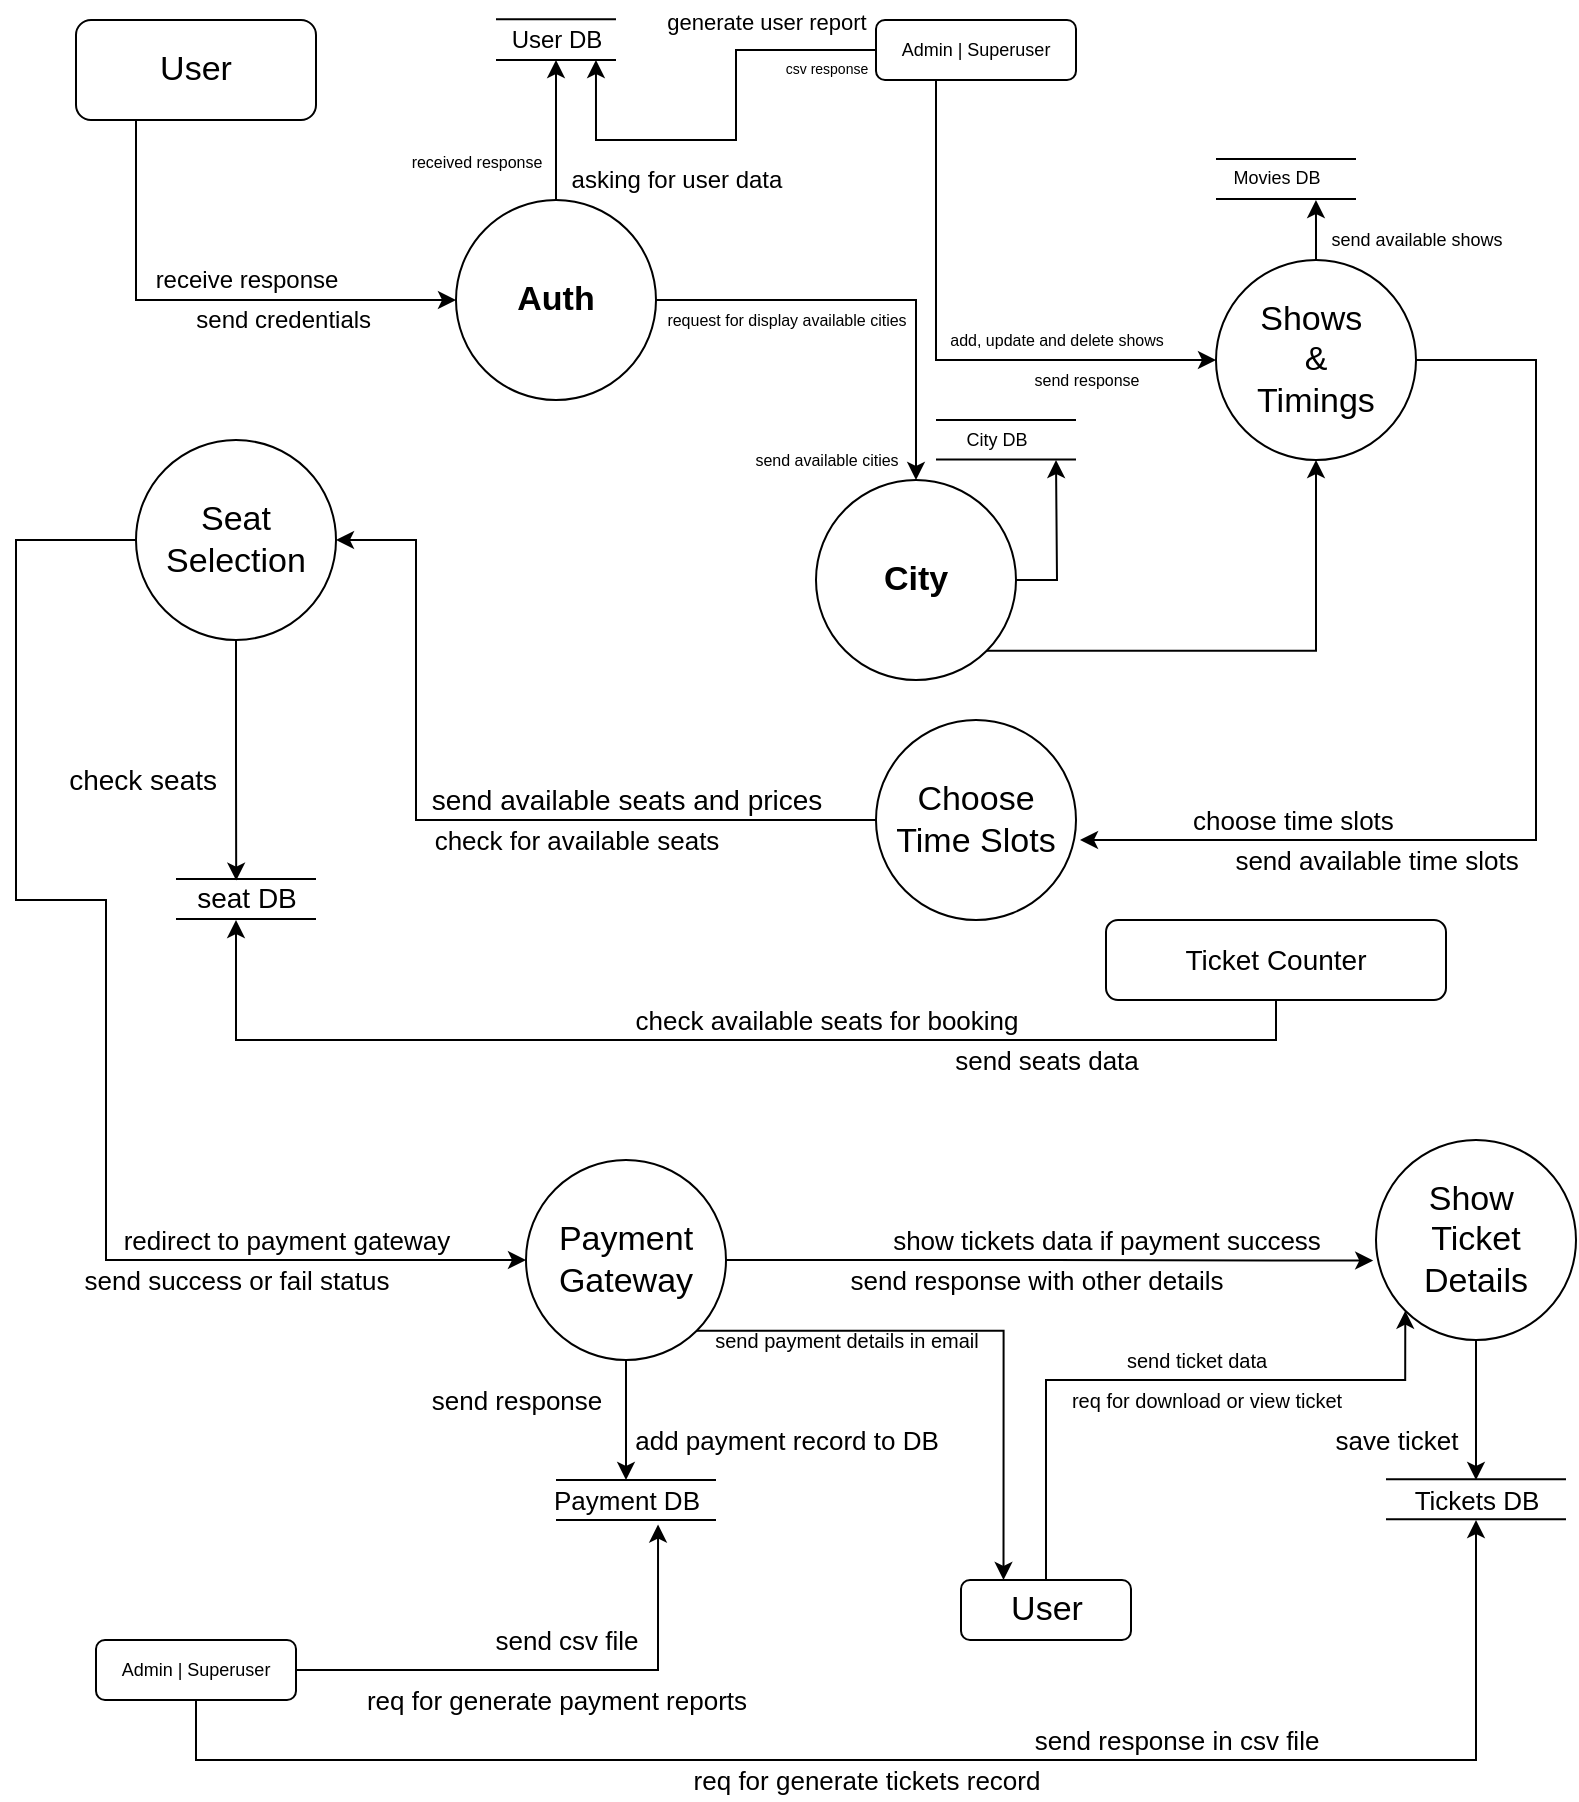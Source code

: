 <mxfile version="17.2.4" type="github">
  <diagram id="ON_uFstYy1kafic6odtV" name="Page-1">
    <mxGraphModel dx="1738" dy="1040" grid="1" gridSize="10" guides="1" tooltips="1" connect="1" arrows="1" fold="1" page="1" pageScale="1" pageWidth="850" pageHeight="1100" math="0" shadow="0">
      <root>
        <mxCell id="0" />
        <mxCell id="1" parent="0" />
        <mxCell id="_phNsCbLZBcsNUAs6Ilp-49" style="edgeStyle=orthogonalEdgeStyle;rounded=0;orthogonalLoop=1;jettySize=auto;html=1;entryX=0;entryY=0.5;entryDx=0;entryDy=0;exitX=0.25;exitY=1;exitDx=0;exitDy=0;" edge="1" parent="1" source="_phNsCbLZBcsNUAs6Ilp-46" target="_phNsCbLZBcsNUAs6Ilp-48">
          <mxGeometry relative="1" as="geometry" />
        </mxCell>
        <mxCell id="_phNsCbLZBcsNUAs6Ilp-46" value="User" style="rounded=1;whiteSpace=wrap;html=1;fontSize=17;" vertex="1" parent="1">
          <mxGeometry x="80" y="90" width="120" height="50" as="geometry" />
        </mxCell>
        <mxCell id="_phNsCbLZBcsNUAs6Ilp-57" value="" style="edgeStyle=orthogonalEdgeStyle;rounded=0;orthogonalLoop=1;jettySize=auto;html=1;" edge="1" parent="1" source="_phNsCbLZBcsNUAs6Ilp-48" target="_phNsCbLZBcsNUAs6Ilp-55">
          <mxGeometry relative="1" as="geometry" />
        </mxCell>
        <mxCell id="_phNsCbLZBcsNUAs6Ilp-60" style="edgeStyle=orthogonalEdgeStyle;rounded=0;orthogonalLoop=1;jettySize=auto;html=1;fontSize=8;" edge="1" parent="1" source="_phNsCbLZBcsNUAs6Ilp-48" target="_phNsCbLZBcsNUAs6Ilp-52">
          <mxGeometry relative="1" as="geometry" />
        </mxCell>
        <mxCell id="_phNsCbLZBcsNUAs6Ilp-48" value="&lt;font style=&quot;font-size: 17px&quot;&gt;&lt;b&gt;Auth&lt;/b&gt;&lt;br&gt;&lt;/font&gt;" style="ellipse;whiteSpace=wrap;html=1;aspect=fixed;" vertex="1" parent="1">
          <mxGeometry x="270" y="180" width="100" height="100" as="geometry" />
        </mxCell>
        <mxCell id="_phNsCbLZBcsNUAs6Ilp-50" value="send credentials&amp;nbsp;" style="text;html=1;align=center;verticalAlign=middle;resizable=0;points=[];autosize=1;strokeColor=none;fillColor=none;" vertex="1" parent="1">
          <mxGeometry x="130" y="230" width="110" height="20" as="geometry" />
        </mxCell>
        <mxCell id="_phNsCbLZBcsNUAs6Ilp-51" value="receive response" style="text;html=1;align=center;verticalAlign=middle;resizable=0;points=[];autosize=1;strokeColor=none;fillColor=none;" vertex="1" parent="1">
          <mxGeometry x="110" y="210" width="110" height="20" as="geometry" />
        </mxCell>
        <mxCell id="_phNsCbLZBcsNUAs6Ilp-70" style="edgeStyle=orthogonalEdgeStyle;rounded=0;orthogonalLoop=1;jettySize=auto;html=1;fontSize=9;" edge="1" parent="1" source="_phNsCbLZBcsNUAs6Ilp-52">
          <mxGeometry relative="1" as="geometry">
            <mxPoint x="570" y="310" as="targetPoint" />
          </mxGeometry>
        </mxCell>
        <mxCell id="_phNsCbLZBcsNUAs6Ilp-73" style="edgeStyle=orthogonalEdgeStyle;rounded=0;orthogonalLoop=1;jettySize=auto;html=1;exitX=1;exitY=1;exitDx=0;exitDy=0;entryX=0.5;entryY=1;entryDx=0;entryDy=0;fontSize=9;" edge="1" parent="1" source="_phNsCbLZBcsNUAs6Ilp-52" target="_phNsCbLZBcsNUAs6Ilp-72">
          <mxGeometry relative="1" as="geometry" />
        </mxCell>
        <mxCell id="_phNsCbLZBcsNUAs6Ilp-52" value="&lt;font style=&quot;font-size: 17px&quot;&gt;&lt;b&gt;City&lt;/b&gt;&lt;br&gt;&lt;/font&gt;" style="ellipse;whiteSpace=wrap;html=1;aspect=fixed;" vertex="1" parent="1">
          <mxGeometry x="450" y="320" width="100" height="100" as="geometry" />
        </mxCell>
        <mxCell id="_phNsCbLZBcsNUAs6Ilp-53" value="" style="endArrow=none;html=1;rounded=0;" edge="1" parent="1">
          <mxGeometry width="50" height="50" relative="1" as="geometry">
            <mxPoint x="350" y="89.66" as="sourcePoint" />
            <mxPoint x="290" y="89.66" as="targetPoint" />
          </mxGeometry>
        </mxCell>
        <mxCell id="_phNsCbLZBcsNUAs6Ilp-54" value="" style="endArrow=none;html=1;rounded=0;" edge="1" parent="1">
          <mxGeometry width="50" height="50" relative="1" as="geometry">
            <mxPoint x="350" y="110" as="sourcePoint" />
            <mxPoint x="290" y="110" as="targetPoint" />
          </mxGeometry>
        </mxCell>
        <mxCell id="_phNsCbLZBcsNUAs6Ilp-55" value="User DB" style="text;html=1;align=center;verticalAlign=middle;resizable=0;points=[];autosize=1;strokeColor=none;fillColor=none;" vertex="1" parent="1">
          <mxGeometry x="290" y="90" width="60" height="20" as="geometry" />
        </mxCell>
        <mxCell id="_phNsCbLZBcsNUAs6Ilp-58" value="asking for user data" style="text;html=1;align=center;verticalAlign=middle;resizable=0;points=[];autosize=1;strokeColor=none;fillColor=none;" vertex="1" parent="1">
          <mxGeometry x="320" y="160" width="120" height="20" as="geometry" />
        </mxCell>
        <mxCell id="_phNsCbLZBcsNUAs6Ilp-59" value="&lt;font style=&quot;font-size: 8px&quot;&gt;received response&lt;/font&gt;" style="text;html=1;align=center;verticalAlign=middle;resizable=0;points=[];autosize=1;strokeColor=none;fillColor=none;" vertex="1" parent="1">
          <mxGeometry x="240" y="150" width="80" height="20" as="geometry" />
        </mxCell>
        <mxCell id="_phNsCbLZBcsNUAs6Ilp-62" value="request for display available cities" style="text;html=1;align=center;verticalAlign=middle;resizable=0;points=[];autosize=1;strokeColor=none;fillColor=none;fontSize=8;" vertex="1" parent="1">
          <mxGeometry x="370" y="230" width="130" height="20" as="geometry" />
        </mxCell>
        <mxCell id="_phNsCbLZBcsNUAs6Ilp-63" value="send available cities" style="text;html=1;align=center;verticalAlign=middle;resizable=0;points=[];autosize=1;strokeColor=none;fillColor=none;fontSize=8;" vertex="1" parent="1">
          <mxGeometry x="410" y="300" width="90" height="20" as="geometry" />
        </mxCell>
        <mxCell id="_phNsCbLZBcsNUAs6Ilp-64" value="" style="endArrow=none;html=1;rounded=0;fontSize=8;" edge="1" parent="1">
          <mxGeometry width="50" height="50" relative="1" as="geometry">
            <mxPoint x="510" y="290" as="sourcePoint" />
            <mxPoint x="580" y="290" as="targetPoint" />
          </mxGeometry>
        </mxCell>
        <mxCell id="_phNsCbLZBcsNUAs6Ilp-65" value="" style="endArrow=none;html=1;rounded=0;fontSize=8;" edge="1" parent="1">
          <mxGeometry width="50" height="50" relative="1" as="geometry">
            <mxPoint x="510" y="309.7" as="sourcePoint" />
            <mxPoint x="580" y="309.7" as="targetPoint" />
          </mxGeometry>
        </mxCell>
        <mxCell id="_phNsCbLZBcsNUAs6Ilp-66" value="&lt;font style=&quot;font-size: 9px&quot;&gt;City DB&lt;/font&gt;" style="text;html=1;align=center;verticalAlign=middle;resizable=0;points=[];autosize=1;strokeColor=none;fillColor=none;fontSize=8;" vertex="1" parent="1">
          <mxGeometry x="515" y="290" width="50" height="20" as="geometry" />
        </mxCell>
        <mxCell id="_phNsCbLZBcsNUAs6Ilp-78" style="edgeStyle=orthogonalEdgeStyle;rounded=0;orthogonalLoop=1;jettySize=auto;html=1;entryX=0.833;entryY=1.027;entryDx=0;entryDy=0;entryPerimeter=0;fontSize=9;" edge="1" parent="1" source="_phNsCbLZBcsNUAs6Ilp-72" target="_phNsCbLZBcsNUAs6Ilp-76">
          <mxGeometry relative="1" as="geometry" />
        </mxCell>
        <mxCell id="_phNsCbLZBcsNUAs6Ilp-106" style="edgeStyle=orthogonalEdgeStyle;rounded=0;orthogonalLoop=1;jettySize=auto;html=1;entryX=1.02;entryY=0.6;entryDx=0;entryDy=0;entryPerimeter=0;fontSize=13;" edge="1" parent="1" source="_phNsCbLZBcsNUAs6Ilp-72" target="_phNsCbLZBcsNUAs6Ilp-103">
          <mxGeometry relative="1" as="geometry">
            <Array as="points">
              <mxPoint x="810" y="260" />
              <mxPoint x="810" y="500" />
            </Array>
          </mxGeometry>
        </mxCell>
        <mxCell id="_phNsCbLZBcsNUAs6Ilp-72" value="&lt;font style=&quot;font-size: 17px&quot;&gt;Shows&amp;nbsp;&lt;br&gt;&amp;amp;&lt;br&gt;Timings&lt;br&gt;&lt;/font&gt;" style="ellipse;whiteSpace=wrap;html=1;aspect=fixed;" vertex="1" parent="1">
          <mxGeometry x="650" y="210" width="100" height="100" as="geometry" />
        </mxCell>
        <mxCell id="_phNsCbLZBcsNUAs6Ilp-74" value="" style="endArrow=none;html=1;rounded=0;fontSize=9;" edge="1" parent="1">
          <mxGeometry width="50" height="50" relative="1" as="geometry">
            <mxPoint x="650" y="159.46" as="sourcePoint" />
            <mxPoint x="720" y="159.46" as="targetPoint" />
          </mxGeometry>
        </mxCell>
        <mxCell id="_phNsCbLZBcsNUAs6Ilp-75" value="" style="endArrow=none;html=1;rounded=0;fontSize=9;" edge="1" parent="1">
          <mxGeometry width="50" height="50" relative="1" as="geometry">
            <mxPoint x="650" y="179.46" as="sourcePoint" />
            <mxPoint x="720" y="179.46" as="targetPoint" />
          </mxGeometry>
        </mxCell>
        <mxCell id="_phNsCbLZBcsNUAs6Ilp-76" value="Movies DB" style="text;html=1;align=center;verticalAlign=middle;resizable=0;points=[];autosize=1;strokeColor=none;fillColor=none;fontSize=9;" vertex="1" parent="1">
          <mxGeometry x="650" y="159.46" width="60" height="20" as="geometry" />
        </mxCell>
        <mxCell id="_phNsCbLZBcsNUAs6Ilp-79" value="send available shows" style="text;html=1;align=center;verticalAlign=middle;resizable=0;points=[];autosize=1;strokeColor=none;fillColor=none;fontSize=9;" vertex="1" parent="1">
          <mxGeometry x="700" y="190" width="100" height="20" as="geometry" />
        </mxCell>
        <mxCell id="_phNsCbLZBcsNUAs6Ilp-83" style="edgeStyle=orthogonalEdgeStyle;rounded=0;orthogonalLoop=1;jettySize=auto;html=1;entryX=0;entryY=0.5;entryDx=0;entryDy=0;fontSize=9;exitX=0.3;exitY=1;exitDx=0;exitDy=0;exitPerimeter=0;" edge="1" parent="1" source="_phNsCbLZBcsNUAs6Ilp-82" target="_phNsCbLZBcsNUAs6Ilp-72">
          <mxGeometry relative="1" as="geometry" />
        </mxCell>
        <mxCell id="_phNsCbLZBcsNUAs6Ilp-87" style="edgeStyle=orthogonalEdgeStyle;rounded=0;orthogonalLoop=1;jettySize=auto;html=1;fontSize=8;entryX=0.833;entryY=1;entryDx=0;entryDy=0;entryPerimeter=0;" edge="1" parent="1" source="_phNsCbLZBcsNUAs6Ilp-82" target="_phNsCbLZBcsNUAs6Ilp-55">
          <mxGeometry relative="1" as="geometry">
            <mxPoint x="340" y="120" as="targetPoint" />
            <Array as="points">
              <mxPoint x="410" y="105" />
              <mxPoint x="410" y="150" />
              <mxPoint x="340" y="150" />
            </Array>
          </mxGeometry>
        </mxCell>
        <mxCell id="_phNsCbLZBcsNUAs6Ilp-82" value="Admin | Superuser" style="rounded=1;whiteSpace=wrap;html=1;fontSize=9;" vertex="1" parent="1">
          <mxGeometry x="480" y="90" width="100" height="30" as="geometry" />
        </mxCell>
        <mxCell id="_phNsCbLZBcsNUAs6Ilp-84" value="&lt;font style=&quot;font-size: 8px&quot;&gt;add, update and delete shows&lt;/font&gt;" style="text;html=1;align=center;verticalAlign=middle;resizable=0;points=[];autosize=1;strokeColor=none;fillColor=none;fontSize=9;" vertex="1" parent="1">
          <mxGeometry x="510" y="240" width="120" height="20" as="geometry" />
        </mxCell>
        <mxCell id="_phNsCbLZBcsNUAs6Ilp-86" value="&lt;font style=&quot;font-size: 8px&quot;&gt;send response&lt;/font&gt;" style="text;html=1;align=center;verticalAlign=middle;resizable=0;points=[];autosize=1;strokeColor=none;fillColor=none;fontSize=9;" vertex="1" parent="1">
          <mxGeometry x="550" y="260" width="70" height="20" as="geometry" />
        </mxCell>
        <mxCell id="_phNsCbLZBcsNUAs6Ilp-99" style="edgeStyle=orthogonalEdgeStyle;rounded=0;orthogonalLoop=1;jettySize=auto;html=1;entryX=0.43;entryY=0.042;entryDx=0;entryDy=0;entryPerimeter=0;fontSize=14;exitX=0.5;exitY=1;exitDx=0;exitDy=0;" edge="1" parent="1" source="_phNsCbLZBcsNUAs6Ilp-88" target="_phNsCbLZBcsNUAs6Ilp-95">
          <mxGeometry relative="1" as="geometry" />
        </mxCell>
        <mxCell id="_phNsCbLZBcsNUAs6Ilp-110" style="edgeStyle=orthogonalEdgeStyle;rounded=0;orthogonalLoop=1;jettySize=auto;html=1;entryX=0;entryY=0.5;entryDx=0;entryDy=0;fontSize=13;" edge="1" parent="1" source="_phNsCbLZBcsNUAs6Ilp-88" target="_phNsCbLZBcsNUAs6Ilp-109">
          <mxGeometry relative="1" as="geometry">
            <Array as="points">
              <mxPoint x="50" y="350" />
              <mxPoint x="50" y="530" />
              <mxPoint x="95" y="530" />
              <mxPoint x="95" y="710" />
            </Array>
          </mxGeometry>
        </mxCell>
        <mxCell id="_phNsCbLZBcsNUAs6Ilp-88" value="&lt;font style=&quot;font-size: 17px&quot;&gt;Seat Selection&lt;br&gt;&lt;/font&gt;" style="ellipse;whiteSpace=wrap;html=1;aspect=fixed;" vertex="1" parent="1">
          <mxGeometry x="110" y="300" width="100" height="100" as="geometry" />
        </mxCell>
        <mxCell id="_phNsCbLZBcsNUAs6Ilp-90" value="&lt;font style=&quot;font-size: 13px&quot;&gt;check for available seats&lt;/font&gt;" style="text;html=1;align=center;verticalAlign=middle;resizable=0;points=[];autosize=1;strokeColor=none;fillColor=none;fontSize=8;" vertex="1" parent="1">
          <mxGeometry x="250" y="490" width="160" height="20" as="geometry" />
        </mxCell>
        <mxCell id="_phNsCbLZBcsNUAs6Ilp-91" value="&lt;font style=&quot;font-size: 14px&quot;&gt;send available seats and prices&lt;/font&gt;" style="text;html=1;align=center;verticalAlign=middle;resizable=0;points=[];autosize=1;strokeColor=none;fillColor=none;fontSize=11;" vertex="1" parent="1">
          <mxGeometry x="250" y="470" width="210" height="20" as="geometry" />
        </mxCell>
        <mxCell id="_phNsCbLZBcsNUAs6Ilp-98" style="edgeStyle=orthogonalEdgeStyle;rounded=0;orthogonalLoop=1;jettySize=auto;html=1;fontSize=14;exitX=0.5;exitY=1;exitDx=0;exitDy=0;" edge="1" parent="1" source="_phNsCbLZBcsNUAs6Ilp-92">
          <mxGeometry relative="1" as="geometry">
            <mxPoint x="160" y="540" as="targetPoint" />
            <Array as="points">
              <mxPoint x="680" y="600" />
              <mxPoint x="160" y="600" />
            </Array>
          </mxGeometry>
        </mxCell>
        <mxCell id="_phNsCbLZBcsNUAs6Ilp-92" value="Ticket Counter" style="rounded=1;whiteSpace=wrap;html=1;fontSize=14;" vertex="1" parent="1">
          <mxGeometry x="595" y="540" width="170" height="40" as="geometry" />
        </mxCell>
        <mxCell id="_phNsCbLZBcsNUAs6Ilp-94" value="" style="endArrow=none;html=1;rounded=0;fontSize=14;" edge="1" parent="1">
          <mxGeometry width="50" height="50" relative="1" as="geometry">
            <mxPoint x="130" y="519.47" as="sourcePoint" />
            <mxPoint x="200" y="519.47" as="targetPoint" />
          </mxGeometry>
        </mxCell>
        <mxCell id="_phNsCbLZBcsNUAs6Ilp-95" value="seat DB" style="text;html=1;align=center;verticalAlign=middle;resizable=0;points=[];autosize=1;strokeColor=none;fillColor=none;fontSize=14;" vertex="1" parent="1">
          <mxGeometry x="130" y="519.47" width="70" height="20" as="geometry" />
        </mxCell>
        <mxCell id="_phNsCbLZBcsNUAs6Ilp-97" value="" style="endArrow=none;html=1;rounded=0;fontSize=14;" edge="1" parent="1">
          <mxGeometry width="50" height="50" relative="1" as="geometry">
            <mxPoint x="130" y="539.47" as="sourcePoint" />
            <mxPoint x="200" y="539.47" as="targetPoint" />
          </mxGeometry>
        </mxCell>
        <mxCell id="_phNsCbLZBcsNUAs6Ilp-100" value="check seats&amp;nbsp;" style="text;html=1;align=center;verticalAlign=middle;resizable=0;points=[];autosize=1;strokeColor=none;fillColor=none;fontSize=14;" vertex="1" parent="1">
          <mxGeometry x="70" y="460" width="90" height="20" as="geometry" />
        </mxCell>
        <mxCell id="_phNsCbLZBcsNUAs6Ilp-101" value="&lt;font style=&quot;font-size: 13px&quot;&gt;check available seats for booking&lt;/font&gt;" style="text;html=1;align=center;verticalAlign=middle;resizable=0;points=[];autosize=1;strokeColor=none;fillColor=none;fontSize=14;" vertex="1" parent="1">
          <mxGeometry x="350" y="580" width="210" height="20" as="geometry" />
        </mxCell>
        <mxCell id="_phNsCbLZBcsNUAs6Ilp-102" value="send seats data" style="text;html=1;align=center;verticalAlign=middle;resizable=0;points=[];autosize=1;strokeColor=none;fillColor=none;fontSize=13;" vertex="1" parent="1">
          <mxGeometry x="510" y="600" width="110" height="20" as="geometry" />
        </mxCell>
        <mxCell id="_phNsCbLZBcsNUAs6Ilp-104" style="edgeStyle=orthogonalEdgeStyle;rounded=0;orthogonalLoop=1;jettySize=auto;html=1;entryX=1;entryY=0.5;entryDx=0;entryDy=0;fontSize=13;" edge="1" parent="1" source="_phNsCbLZBcsNUAs6Ilp-103" target="_phNsCbLZBcsNUAs6Ilp-88">
          <mxGeometry relative="1" as="geometry">
            <Array as="points">
              <mxPoint x="250" y="490" />
              <mxPoint x="250" y="350" />
            </Array>
          </mxGeometry>
        </mxCell>
        <mxCell id="_phNsCbLZBcsNUAs6Ilp-103" value="&lt;font style=&quot;font-size: 17px&quot;&gt;Choose&lt;br&gt;Time Slots&lt;br&gt;&lt;/font&gt;" style="ellipse;whiteSpace=wrap;html=1;aspect=fixed;" vertex="1" parent="1">
          <mxGeometry x="480" y="440" width="100" height="100" as="geometry" />
        </mxCell>
        <mxCell id="_phNsCbLZBcsNUAs6Ilp-107" value="choose time slots&amp;nbsp;" style="text;html=1;align=center;verticalAlign=middle;resizable=0;points=[];autosize=1;strokeColor=none;fillColor=none;fontSize=13;" vertex="1" parent="1">
          <mxGeometry x="630" y="480" width="120" height="20" as="geometry" />
        </mxCell>
        <mxCell id="_phNsCbLZBcsNUAs6Ilp-108" value="send available time slots" style="text;html=1;align=center;verticalAlign=middle;resizable=0;points=[];autosize=1;strokeColor=none;fillColor=none;fontSize=13;" vertex="1" parent="1">
          <mxGeometry x="650" y="500" width="160" height="20" as="geometry" />
        </mxCell>
        <mxCell id="_phNsCbLZBcsNUAs6Ilp-117" value="" style="edgeStyle=orthogonalEdgeStyle;rounded=0;orthogonalLoop=1;jettySize=auto;html=1;fontSize=13;" edge="1" parent="1" source="_phNsCbLZBcsNUAs6Ilp-109" target="_phNsCbLZBcsNUAs6Ilp-116">
          <mxGeometry relative="1" as="geometry" />
        </mxCell>
        <mxCell id="_phNsCbLZBcsNUAs6Ilp-121" style="edgeStyle=orthogonalEdgeStyle;rounded=0;orthogonalLoop=1;jettySize=auto;html=1;entryX=-0.014;entryY=0.603;entryDx=0;entryDy=0;entryPerimeter=0;fontSize=13;" edge="1" parent="1" source="_phNsCbLZBcsNUAs6Ilp-109" target="_phNsCbLZBcsNUAs6Ilp-120">
          <mxGeometry relative="1" as="geometry" />
        </mxCell>
        <mxCell id="_phNsCbLZBcsNUAs6Ilp-145" style="edgeStyle=orthogonalEdgeStyle;rounded=0;orthogonalLoop=1;jettySize=auto;html=1;exitX=1;exitY=1;exitDx=0;exitDy=0;entryX=0.25;entryY=0;entryDx=0;entryDy=0;fontSize=10;" edge="1" parent="1" source="_phNsCbLZBcsNUAs6Ilp-109" target="_phNsCbLZBcsNUAs6Ilp-141">
          <mxGeometry relative="1" as="geometry" />
        </mxCell>
        <mxCell id="_phNsCbLZBcsNUAs6Ilp-109" value="&lt;font style=&quot;font-size: 17px&quot;&gt;Payment&lt;br&gt;Gateway&lt;br&gt;&lt;/font&gt;" style="ellipse;whiteSpace=wrap;html=1;aspect=fixed;" vertex="1" parent="1">
          <mxGeometry x="305" y="660" width="100" height="100" as="geometry" />
        </mxCell>
        <mxCell id="_phNsCbLZBcsNUAs6Ilp-111" value="redirect to payment gateway" style="text;html=1;align=center;verticalAlign=middle;resizable=0;points=[];autosize=1;strokeColor=none;fillColor=none;fontSize=13;" vertex="1" parent="1">
          <mxGeometry x="95" y="690" width="180" height="20" as="geometry" />
        </mxCell>
        <mxCell id="_phNsCbLZBcsNUAs6Ilp-112" value="send success or fail status" style="text;html=1;align=center;verticalAlign=middle;resizable=0;points=[];autosize=1;strokeColor=none;fillColor=none;fontSize=13;" vertex="1" parent="1">
          <mxGeometry x="75" y="710" width="170" height="20" as="geometry" />
        </mxCell>
        <mxCell id="_phNsCbLZBcsNUAs6Ilp-114" value="" style="endArrow=none;html=1;rounded=0;fontSize=13;" edge="1" parent="1">
          <mxGeometry width="50" height="50" relative="1" as="geometry">
            <mxPoint x="320" y="840" as="sourcePoint" />
            <mxPoint x="400" y="840" as="targetPoint" />
          </mxGeometry>
        </mxCell>
        <mxCell id="_phNsCbLZBcsNUAs6Ilp-115" value="" style="endArrow=none;html=1;rounded=0;fontSize=13;" edge="1" parent="1">
          <mxGeometry width="50" height="50" relative="1" as="geometry">
            <mxPoint x="320" y="820.0" as="sourcePoint" />
            <mxPoint x="400" y="820.0" as="targetPoint" />
          </mxGeometry>
        </mxCell>
        <mxCell id="_phNsCbLZBcsNUAs6Ilp-116" value="Payment DB" style="text;html=1;align=center;verticalAlign=middle;resizable=0;points=[];autosize=1;strokeColor=none;fillColor=none;fontSize=13;" vertex="1" parent="1">
          <mxGeometry x="310" y="820" width="90" height="20" as="geometry" />
        </mxCell>
        <mxCell id="_phNsCbLZBcsNUAs6Ilp-118" value="add payment record to DB" style="text;html=1;align=center;verticalAlign=middle;resizable=0;points=[];autosize=1;strokeColor=none;fillColor=none;fontSize=13;" vertex="1" parent="1">
          <mxGeometry x="350" y="790" width="170" height="20" as="geometry" />
        </mxCell>
        <mxCell id="_phNsCbLZBcsNUAs6Ilp-119" value="send response" style="text;html=1;align=center;verticalAlign=middle;resizable=0;points=[];autosize=1;strokeColor=none;fillColor=none;fontSize=13;" vertex="1" parent="1">
          <mxGeometry x="250" y="770" width="100" height="20" as="geometry" />
        </mxCell>
        <mxCell id="_phNsCbLZBcsNUAs6Ilp-129" style="edgeStyle=orthogonalEdgeStyle;rounded=0;orthogonalLoop=1;jettySize=auto;html=1;fontSize=13;" edge="1" parent="1" source="_phNsCbLZBcsNUAs6Ilp-120" target="_phNsCbLZBcsNUAs6Ilp-126">
          <mxGeometry relative="1" as="geometry" />
        </mxCell>
        <mxCell id="_phNsCbLZBcsNUAs6Ilp-120" value="&lt;font style=&quot;font-size: 17px&quot;&gt;Show&amp;nbsp;&lt;br&gt;Ticket&lt;br&gt;Details&lt;br&gt;&lt;/font&gt;" style="ellipse;whiteSpace=wrap;html=1;aspect=fixed;" vertex="1" parent="1">
          <mxGeometry x="730" y="650" width="100" height="100" as="geometry" />
        </mxCell>
        <mxCell id="_phNsCbLZBcsNUAs6Ilp-122" value="show tickets data if payment success" style="text;html=1;align=center;verticalAlign=middle;resizable=0;points=[];autosize=1;strokeColor=none;fillColor=none;fontSize=13;" vertex="1" parent="1">
          <mxGeometry x="480" y="690" width="230" height="20" as="geometry" />
        </mxCell>
        <mxCell id="_phNsCbLZBcsNUAs6Ilp-123" value="send response with other details" style="text;html=1;align=center;verticalAlign=middle;resizable=0;points=[];autosize=1;strokeColor=none;fillColor=none;fontSize=13;" vertex="1" parent="1">
          <mxGeometry x="460" y="710" width="200" height="20" as="geometry" />
        </mxCell>
        <mxCell id="_phNsCbLZBcsNUAs6Ilp-125" value="" style="endArrow=none;html=1;rounded=0;fontSize=13;" edge="1" parent="1">
          <mxGeometry width="50" height="50" relative="1" as="geometry">
            <mxPoint x="735" y="839.63" as="sourcePoint" />
            <mxPoint x="825" y="839.63" as="targetPoint" />
          </mxGeometry>
        </mxCell>
        <mxCell id="_phNsCbLZBcsNUAs6Ilp-126" value="Tickets DB" style="text;html=1;align=center;verticalAlign=middle;resizable=0;points=[];autosize=1;strokeColor=none;fillColor=none;fontSize=13;" vertex="1" parent="1">
          <mxGeometry x="740" y="820" width="80" height="20" as="geometry" />
        </mxCell>
        <mxCell id="_phNsCbLZBcsNUAs6Ilp-128" value="" style="endArrow=none;html=1;rounded=0;fontSize=13;" edge="1" parent="1">
          <mxGeometry width="50" height="50" relative="1" as="geometry">
            <mxPoint x="735" y="819.63" as="sourcePoint" />
            <mxPoint x="825" y="819.63" as="targetPoint" />
          </mxGeometry>
        </mxCell>
        <mxCell id="_phNsCbLZBcsNUAs6Ilp-130" value="save ticket" style="text;html=1;align=center;verticalAlign=middle;resizable=0;points=[];autosize=1;strokeColor=none;fillColor=none;fontSize=13;" vertex="1" parent="1">
          <mxGeometry x="700" y="790" width="80" height="20" as="geometry" />
        </mxCell>
        <mxCell id="_phNsCbLZBcsNUAs6Ilp-132" style="edgeStyle=orthogonalEdgeStyle;rounded=0;orthogonalLoop=1;jettySize=auto;html=1;entryX=0.678;entryY=1.114;entryDx=0;entryDy=0;entryPerimeter=0;fontSize=13;" edge="1" parent="1" source="_phNsCbLZBcsNUAs6Ilp-131" target="_phNsCbLZBcsNUAs6Ilp-116">
          <mxGeometry relative="1" as="geometry" />
        </mxCell>
        <mxCell id="_phNsCbLZBcsNUAs6Ilp-135" style="edgeStyle=orthogonalEdgeStyle;rounded=0;orthogonalLoop=1;jettySize=auto;html=1;fontSize=13;" edge="1" parent="1" source="_phNsCbLZBcsNUAs6Ilp-131" target="_phNsCbLZBcsNUAs6Ilp-126">
          <mxGeometry relative="1" as="geometry">
            <Array as="points">
              <mxPoint x="140" y="960" />
              <mxPoint x="780" y="960" />
            </Array>
          </mxGeometry>
        </mxCell>
        <mxCell id="_phNsCbLZBcsNUAs6Ilp-131" value="Admin | Superuser" style="rounded=1;whiteSpace=wrap;html=1;fontSize=9;" vertex="1" parent="1">
          <mxGeometry x="90" y="900" width="100" height="30" as="geometry" />
        </mxCell>
        <mxCell id="_phNsCbLZBcsNUAs6Ilp-133" value="req for generate payment reports" style="text;html=1;align=center;verticalAlign=middle;resizable=0;points=[];autosize=1;strokeColor=none;fillColor=none;fontSize=13;" vertex="1" parent="1">
          <mxGeometry x="215" y="920" width="210" height="20" as="geometry" />
        </mxCell>
        <mxCell id="_phNsCbLZBcsNUAs6Ilp-134" value="send csv file" style="text;html=1;align=center;verticalAlign=middle;resizable=0;points=[];autosize=1;strokeColor=none;fillColor=none;fontSize=13;" vertex="1" parent="1">
          <mxGeometry x="280" y="890" width="90" height="20" as="geometry" />
        </mxCell>
        <mxCell id="_phNsCbLZBcsNUAs6Ilp-136" value="req for generate tickets record" style="text;html=1;align=center;verticalAlign=middle;resizable=0;points=[];autosize=1;strokeColor=none;fillColor=none;fontSize=13;" vertex="1" parent="1">
          <mxGeometry x="380" y="960" width="190" height="20" as="geometry" />
        </mxCell>
        <mxCell id="_phNsCbLZBcsNUAs6Ilp-137" value="send response in csv file" style="text;html=1;align=center;verticalAlign=middle;resizable=0;points=[];autosize=1;strokeColor=none;fillColor=none;fontSize=13;" vertex="1" parent="1">
          <mxGeometry x="550" y="940" width="160" height="20" as="geometry" />
        </mxCell>
        <mxCell id="_phNsCbLZBcsNUAs6Ilp-138" value="&lt;font style=&quot;font-size: 11px&quot;&gt;generate user report&lt;/font&gt;" style="text;html=1;align=center;verticalAlign=middle;resizable=0;points=[];autosize=1;strokeColor=none;fillColor=none;fontSize=13;" vertex="1" parent="1">
          <mxGeometry x="365" y="80" width="120" height="20" as="geometry" />
        </mxCell>
        <mxCell id="_phNsCbLZBcsNUAs6Ilp-140" value="csv response" style="text;html=1;align=center;verticalAlign=middle;resizable=0;points=[];autosize=1;strokeColor=none;fillColor=none;fontSize=7;" vertex="1" parent="1">
          <mxGeometry x="425" y="110" width="60" height="10" as="geometry" />
        </mxCell>
        <mxCell id="_phNsCbLZBcsNUAs6Ilp-142" style="edgeStyle=orthogonalEdgeStyle;rounded=0;orthogonalLoop=1;jettySize=auto;html=1;entryX=0;entryY=1;entryDx=0;entryDy=0;fontSize=7;" edge="1" parent="1" source="_phNsCbLZBcsNUAs6Ilp-141" target="_phNsCbLZBcsNUAs6Ilp-120">
          <mxGeometry relative="1" as="geometry">
            <Array as="points">
              <mxPoint x="565" y="770" />
              <mxPoint x="745" y="770" />
            </Array>
          </mxGeometry>
        </mxCell>
        <mxCell id="_phNsCbLZBcsNUAs6Ilp-141" value="User" style="rounded=1;whiteSpace=wrap;html=1;fontSize=17;" vertex="1" parent="1">
          <mxGeometry x="522.5" y="870" width="85" height="30" as="geometry" />
        </mxCell>
        <mxCell id="_phNsCbLZBcsNUAs6Ilp-143" value="&lt;font style=&quot;font-size: 10px&quot;&gt;req for download or view ticket&lt;/font&gt;" style="text;html=1;align=center;verticalAlign=middle;resizable=0;points=[];autosize=1;strokeColor=none;fillColor=none;fontSize=7;" vertex="1" parent="1">
          <mxGeometry x="570" y="775" width="150" height="10" as="geometry" />
        </mxCell>
        <mxCell id="_phNsCbLZBcsNUAs6Ilp-144" value="send ticket data" style="text;html=1;align=center;verticalAlign=middle;resizable=0;points=[];autosize=1;strokeColor=none;fillColor=none;fontSize=10;" vertex="1" parent="1">
          <mxGeometry x="595" y="750" width="90" height="20" as="geometry" />
        </mxCell>
        <mxCell id="_phNsCbLZBcsNUAs6Ilp-146" value="send payment details in email" style="text;html=1;align=center;verticalAlign=middle;resizable=0;points=[];autosize=1;strokeColor=none;fillColor=none;fontSize=10;" vertex="1" parent="1">
          <mxGeometry x="390" y="740" width="150" height="20" as="geometry" />
        </mxCell>
      </root>
    </mxGraphModel>
  </diagram>
</mxfile>
